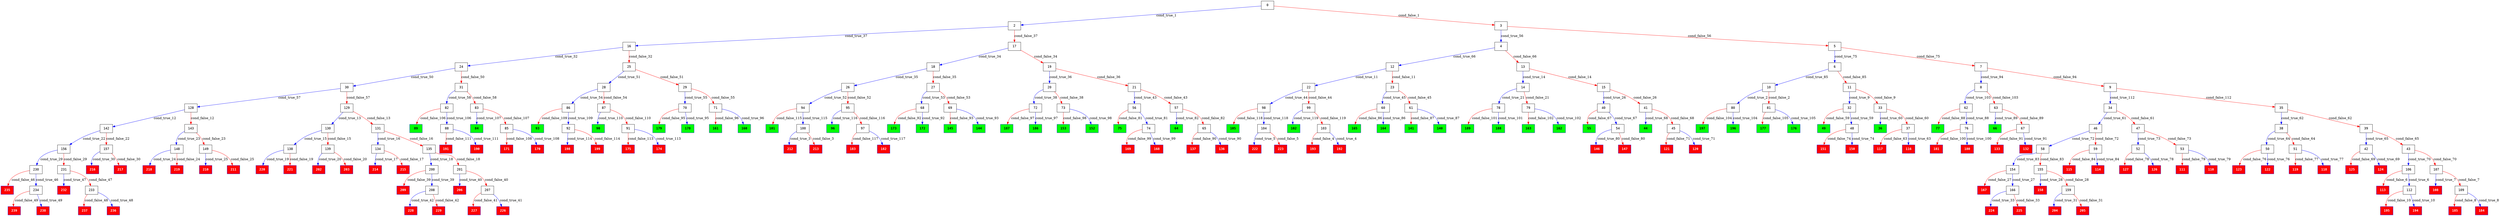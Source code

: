 digraph ExecutionTree {
	node [color=black fontname=Courier height=.5 shape=record]
	96 [color=blue, fillcolor=green, style=filled, fontcolor=black, fontname="Courier-Bold"]
	93 [color=blue, fillcolor=green, style=filled, fontcolor=black, fontname="Courier-Bold"]
	90 [color=blue, fillcolor=green, style=filled, fontcolor=black, fontname="Courier-Bold"]
	89 [color=blue, fillcolor=green, style=filled, fontcolor=black, fontname="Courier-Bold"]
	84 [color=blue, fillcolor=green, style=filled, fontcolor=black, fontname="Courier-Bold"]
	77 [color=blue, fillcolor=green, style=filled, fontcolor=black, fontname="Courier-Bold"]
	75 [color=blue, fillcolor=green, style=filled, fontcolor=black, fontname="Courier-Bold"]
	66 [color=blue, fillcolor=green, style=filled, fontcolor=black, fontname="Courier-Bold"]
	64 [color=blue, fillcolor=green, style=filled, fontcolor=black, fontname="Courier-Bold"]
	55 [color=blue, fillcolor=green, style=filled, fontcolor=black, fontname="Courier-Bold"]
	49 [color=blue, fillcolor=green, style=filled, fontcolor=black, fontname="Courier-Bold"]
	44 [color=blue, fillcolor=green, style=filled, fontcolor=black, fontname="Courier-Bold"]
	36 [color=blue, fillcolor=green, style=filled, fontcolor=black, fontname="Courier-Bold"]
	197 [color=blue, fillcolor=green, style=filled, fontcolor=black, fontname="Courier-Bold"]
	196 [color=blue, fillcolor=green, style=filled, fontcolor=black, fontname="Courier-Bold"]
	189 [color=blue, fillcolor=green, style=filled, fontcolor=black, fontname="Courier-Bold"]
	188 [color=blue, fillcolor=green, style=filled, fontcolor=black, fontname="Courier-Bold"]
	187 [color=blue, fillcolor=green, style=filled, fontcolor=black, fontname="Courier-Bold"]
	186 [color=blue, fillcolor=green, style=filled, fontcolor=black, fontname="Courier-Bold"]
	179 [color=blue, fillcolor=green, style=filled, fontcolor=black, fontname="Courier-Bold"]
	178 [color=blue, fillcolor=green, style=filled, fontcolor=black, fontname="Courier-Bold"]
	177 [color=blue, fillcolor=green, style=filled, fontcolor=black, fontname="Courier-Bold"]
	176 [color=blue, fillcolor=green, style=filled, fontcolor=black, fontname="Courier-Bold"]
	173 [color=blue, fillcolor=green, style=filled, fontcolor=black, fontname="Courier-Bold"]
	172 [color=blue, fillcolor=green, style=filled, fontcolor=black, fontname="Courier-Bold"]
	165 [color=blue, fillcolor=green, style=filled, fontcolor=black, fontname="Courier-Bold"]
	164 [color=blue, fillcolor=green, style=filled, fontcolor=black, fontname="Courier-Bold"]
	163 [color=blue, fillcolor=green, style=filled, fontcolor=black, fontname="Courier-Bold"]
	162 [color=blue, fillcolor=green, style=filled, fontcolor=black, fontname="Courier-Bold"]
	161 [color=blue, fillcolor=green, style=filled, fontcolor=black, fontname="Courier-Bold"]
	160 [color=blue, fillcolor=green, style=filled, fontcolor=black, fontname="Courier-Bold"]
	153 [color=blue, fillcolor=green, style=filled, fontcolor=black, fontname="Courier-Bold"]
	152 [color=blue, fillcolor=green, style=filled, fontcolor=black, fontname="Courier-Bold"]
	145 [color=blue, fillcolor=green, style=filled, fontcolor=black, fontname="Courier-Bold"]
	144 [color=blue, fillcolor=green, style=filled, fontcolor=black, fontname="Courier-Bold"]
	141 [color=blue, fillcolor=green, style=filled, fontcolor=black, fontname="Courier-Bold"]
	140 [color=blue, fillcolor=green, style=filled, fontcolor=black, fontname="Courier-Bold"]
	105 [color=blue, fillcolor=green, style=filled, fontcolor=black, fontname="Courier-Bold"]
	102 [color=blue, fillcolor=green, style=filled, fontcolor=black, fontname="Courier-Bold"]
	101 [color=blue, fillcolor=green, style=filled, fontcolor=black, fontname="Courier-Bold"]
	195 [color=blue, fillcolor=red, style=filled, fontcolor=white, fontname="Courier-Bold"]
	193 [color=blue, fillcolor=red, style=filled, fontcolor=white, fontname="Courier-Bold"]
	191 [color=blue, fillcolor=red, style=filled, fontcolor=white, fontname="Courier-Bold"]
	185 [color=blue, fillcolor=red, style=filled, fontcolor=white, fontname="Courier-Bold"]
	183 [color=blue, fillcolor=red, style=filled, fontcolor=white, fontname="Courier-Bold"]
	181 [color=blue, fillcolor=red, style=filled, fontcolor=white, fontname="Courier-Bold"]
	212 [color=blue, fillcolor=red, style=filled, fontcolor=white, fontname="Courier-Bold"]
	175 [color=blue, fillcolor=red, style=filled, fontcolor=white, fontname="Courier-Bold"]
	171 [color=blue, fillcolor=red, style=filled, fontcolor=white, fontname="Courier-Bold"]
	169 [color=blue, fillcolor=red, style=filled, fontcolor=white, fontname="Courier-Bold"]
	167 [color=blue, fillcolor=red, style=filled, fontcolor=white, fontname="Courier-Bold"]
	204 [color=blue, fillcolor=red, style=filled, fontcolor=white, fontname="Courier-Bold"]
	146 [color=blue, fillcolor=red, style=filled, fontcolor=white, fontname="Courier-Bold"]
	216 [color=blue, fillcolor=red, style=filled, fontcolor=white, fontname="Courier-Bold"]
	158 [color=blue, fillcolor=red, style=filled, fontcolor=white, fontname="Courier-Bold"]
	151 [color=blue, fillcolor=red, style=filled, fontcolor=white, fontname="Courier-Bold"]
	210 [color=blue, fillcolor=red, style=filled, fontcolor=white, fontname="Courier-Bold"]
	147 [color=blue, fillcolor=red, style=filled, fontcolor=white, fontname="Courier-Bold"]
	218 [color=blue, fillcolor=red, style=filled, fontcolor=white, fontname="Courier-Bold"]
	202 [color=blue, fillcolor=red, style=filled, fontcolor=white, fontname="Courier-Bold"]
	137 [color=blue, fillcolor=red, style=filled, fontcolor=white, fontname="Courier-Bold"]
	228 [color=blue, fillcolor=red, style=filled, fontcolor=white, fontname="Courier-Bold"]
	133 [color=blue, fillcolor=red, style=filled, fontcolor=white, fontname="Courier-Bold"]
	214 [color=blue, fillcolor=red, style=filled, fontcolor=white, fontname="Courier-Bold"]
	220 [color=blue, fillcolor=red, style=filled, fontcolor=white, fontname="Courier-Bold"]
	127 [color=blue, fillcolor=red, style=filled, fontcolor=white, fontname="Courier-Bold"]
	125 [color=blue, fillcolor=red, style=filled, fontcolor=white, fontname="Courier-Bold"]
	123 [color=blue, fillcolor=red, style=filled, fontcolor=white, fontname="Courier-Bold"]
	121 [color=blue, fillcolor=red, style=filled, fontcolor=white, fontname="Courier-Bold"]
	119 [color=blue, fillcolor=red, style=filled, fontcolor=white, fontname="Courier-Bold"]
	150 [color=blue, fillcolor=red, style=filled, fontcolor=white, fontname="Courier-Bold"]
	117 [color=blue, fillcolor=red, style=filled, fontcolor=white, fontname="Courier-Bold"]
	115 [color=blue, fillcolor=red, style=filled, fontcolor=white, fontname="Courier-Bold"]
	113 [color=blue, fillcolor=red, style=filled, fontcolor=white, fontname="Courier-Bold"]
	111 [color=blue, fillcolor=red, style=filled, fontcolor=white, fontname="Courier-Bold"]
	184 [color=blue, fillcolor=red, style=filled, fontcolor=white, fontname="Courier-Bold"]
	108 [color=blue, fillcolor=red, style=filled, fontcolor=white, fontname="Courier-Bold"]
	192 [color=blue, fillcolor=red, style=filled, fontcolor=white, fontname="Courier-Bold"]
	224 [color=blue, fillcolor=red, style=filled, fontcolor=white, fontname="Courier-Bold"]
	182 [color=blue, fillcolor=red, style=filled, fontcolor=white, fontname="Courier-Bold"]
	174 [color=blue, fillcolor=red, style=filled, fontcolor=white, fontname="Courier-Bold"]
	170 [color=blue, fillcolor=red, style=filled, fontcolor=white, fontname="Courier-Bold"]
	180 [color=blue, fillcolor=red, style=filled, fontcolor=white, fontname="Courier-Bold"]
	132 [color=blue, fillcolor=red, style=filled, fontcolor=white, fontname="Courier-Bold"]
	136 [color=blue, fillcolor=red, style=filled, fontcolor=white, fontname="Courier-Bold"]
	114 [color=blue, fillcolor=red, style=filled, fontcolor=white, fontname="Courier-Bold"]
	110 [color=blue, fillcolor=red, style=filled, fontcolor=white, fontname="Courier-Bold"]
	118 [color=blue, fillcolor=red, style=filled, fontcolor=white, fontname="Courier-Bold"]
	126 [color=blue, fillcolor=red, style=filled, fontcolor=white, fontname="Courier-Bold"]
	120 [color=blue, fillcolor=red, style=filled, fontcolor=white, fontname="Courier-Bold"]
	194 [color=blue, fillcolor=red, style=filled, fontcolor=white, fontname="Courier-Bold"]
	124 [color=blue, fillcolor=red, style=filled, fontcolor=white, fontname="Courier-Bold"]
	222 [color=blue, fillcolor=red, style=filled, fontcolor=white, fontname="Courier-Bold"]
	116 [color=blue, fillcolor=red, style=filled, fontcolor=white, fontname="Courier-Bold"]
	122 [color=blue, fillcolor=red, style=filled, fontcolor=white, fontname="Courier-Bold"]
	190 [color=blue, fillcolor=red, style=filled, fontcolor=white, fontname="Courier-Bold"]
	198 [color=blue, fillcolor=red, style=filled, fontcolor=white, fontname="Courier-Bold"]
	239 [color=blue, fillcolor=red, style=filled, fontcolor=white, fontname="Courier-Bold"]
	237 [color=blue, fillcolor=red, style=filled, fontcolor=white, fontname="Courier-Bold"]
	235 [color=blue, fillcolor=red, style=filled, fontcolor=white, fontname="Courier-Bold"]
	236 [color=blue, fillcolor=red, style=filled, fontcolor=white, fontname="Courier-Bold"]
	232 [color=blue, fillcolor=red, style=filled, fontcolor=white, fontname="Courier-Bold"]
	229 [color=blue, fillcolor=red, style=filled, fontcolor=white, fontname="Courier-Bold"]
	227 [color=blue, fillcolor=red, style=filled, fontcolor=white, fontname="Courier-Bold"]
	225 [color=blue, fillcolor=red, style=filled, fontcolor=white, fontname="Courier-Bold"]
	223 [color=blue, fillcolor=red, style=filled, fontcolor=white, fontname="Courier-Bold"]
	221 [color=blue, fillcolor=red, style=filled, fontcolor=white, fontname="Courier-Bold"]
	219 [color=blue, fillcolor=red, style=filled, fontcolor=white, fontname="Courier-Bold"]
	168 [color=blue, fillcolor=red, style=filled, fontcolor=white, fontname="Courier-Bold"]
	217 [color=blue, fillcolor=red, style=filled, fontcolor=white, fontname="Courier-Bold"]
	215 [color=blue, fillcolor=red, style=filled, fontcolor=white, fontname="Courier-Bold"]
	213 [color=blue, fillcolor=red, style=filled, fontcolor=white, fontname="Courier-Bold"]
	211 [color=blue, fillcolor=red, style=filled, fontcolor=white, fontname="Courier-Bold"]
	209 [color=blue, fillcolor=red, style=filled, fontcolor=white, fontname="Courier-Bold"]
	226 [color=blue, fillcolor=red, style=filled, fontcolor=white, fontname="Courier-Bold"]
	205 [color=blue, fillcolor=red, style=filled, fontcolor=white, fontname="Courier-Bold"]
	203 [color=blue, fillcolor=red, style=filled, fontcolor=white, fontname="Courier-Bold"]
	206 [color=blue, fillcolor=red, style=filled, fontcolor=white, fontname="Courier-Bold"]
	199 [color=blue, fillcolor=red, style=filled, fontcolor=white, fontname="Courier-Bold"]
	238 [color=blue, fillcolor=red, style=filled, fontcolor=white, fontname="Courier-Bold"]
	0 -> 2 [label=cond_true_1 color=blue]
	0 -> 3 [label=cond_false_1 color=red]
	2 -> 16 [label=cond_true_37 color=blue]
	2 -> 17 [label=cond_false_37 color=red]
	3 -> 4 [label=cond_true_56 color=blue]
	3 -> 5 [label=cond_false_56 color=red]
	10 -> 80 [label=cond_true_2 color=blue]
	10 -> 81 [label=cond_false_2 color=red]
	80 -> 196 [label=cond_true_104 color=blue]
	80 -> 197 [label=cond_false_104 color=red]
	81 -> 176 [label=cond_true_105 color=blue]
	81 -> 177 [label=cond_false_105 color=red]
	100 -> 212 [label=cond_true_3 color=blue]
	100 -> 213 [label=cond_false_3 color=red]
	103 -> 192 [label=cond_true_4 color=blue]
	103 -> 193 [label=cond_false_4 color=red]
	104 -> 222 [label=cond_true_5 color=blue]
	104 -> 223 [label=cond_false_5 color=red]
	106 -> 112 [label=cond_true_6 color=blue]
	106 -> 113 [label=cond_false_6 color=red]
	112 -> 194 [label=cond_true_10 color=blue]
	112 -> 195 [label=cond_false_10 color=red]
	107 -> 108 [label=cond_true_7 color=blue]
	107 -> 109 [label=cond_false_7 color=red]
	109 -> 184 [label=cond_true_8 color=blue]
	109 -> 185 [label=cond_false_8 color=red]
	11 -> 32 [label=cond_true_9 color=blue]
	11 -> 33 [label=cond_false_9 color=red]
	32 -> 48 [label=cond_true_59 color=blue]
	32 -> 49 [label=cond_false_59 color=red]
	33 -> 36 [label=cond_true_60 color=blue]
	33 -> 37 [label=cond_false_60 color=red]
	12 -> 22 [label=cond_true_11 color=blue]
	12 -> 23 [label=cond_false_11 color=red]
	22 -> 98 [label=cond_true_44 color=blue]
	22 -> 99 [label=cond_false_44 color=red]
	23 -> 60 [label=cond_true_45 color=blue]
	23 -> 61 [label=cond_false_45 color=red]
	128 -> 142 [label=cond_true_12 color=blue]
	128 -> 143 [label=cond_false_12 color=red]
	142 -> 156 [label=cond_true_22 color=blue]
	142 -> 157 [label=cond_false_22 color=red]
	143 -> 148 [label=cond_true_23 color=blue]
	143 -> 149 [label=cond_false_23 color=red]
	129 -> 130 [label=cond_true_13 color=blue]
	129 -> 131 [label=cond_false_13 color=red]
	130 -> 138 [label=cond_true_15 color=blue]
	130 -> 139 [label=cond_false_15 color=red]
	131 -> 134 [label=cond_true_16 color=blue]
	131 -> 135 [label=cond_false_16 color=red]
	13 -> 14 [label=cond_true_14 color=blue]
	13 -> 15 [label=cond_false_14 color=red]
	14 -> 78 [label=cond_true_21 color=blue]
	14 -> 79 [label=cond_false_21 color=red]
	15 -> 40 [label=cond_true_26 color=blue]
	15 -> 41 [label=cond_false_26 color=red]
	138 -> 220 [label=cond_true_19 color=blue]
	138 -> 221 [label=cond_false_19 color=red]
	139 -> 202 [label=cond_true_20 color=blue]
	139 -> 203 [label=cond_false_20 color=red]
	134 -> 214 [label=cond_true_17 color=blue]
	134 -> 215 [label=cond_false_17 color=red]
	135 -> 200 [label=cond_true_18 color=blue]
	135 -> 201 [label=cond_false_18 color=red]
	200 -> 208 [label=cond_true_39 color=blue]
	200 -> 209 [label=cond_false_39 color=red]
	201 -> 206 [label=cond_true_40 color=blue]
	201 -> 207 [label=cond_false_40 color=red]
	78 -> 188 [label=cond_true_101 color=blue]
	78 -> 189 [label=cond_false_101 color=red]
	79 -> 162 [label=cond_true_102 color=blue]
	79 -> 163 [label=cond_false_102 color=red]
	156 -> 230 [label=cond_true_29 color=blue]
	156 -> 231 [label=cond_false_29 color=red]
	157 -> 216 [label=cond_true_30 color=blue]
	157 -> 217 [label=cond_false_30 color=red]
	148 -> 218 [label=cond_true_24 color=blue]
	148 -> 219 [label=cond_false_24 color=red]
	149 -> 210 [label=cond_true_25 color=blue]
	149 -> 211 [label=cond_false_25 color=red]
	40 -> 54 [label=cond_true_67 color=blue]
	40 -> 55 [label=cond_false_67 color=red]
	41 -> 44 [label=cond_true_68 color=blue]
	41 -> 45 [label=cond_false_68 color=red]
	154 -> 166 [label=cond_true_27 color=blue]
	154 -> 167 [label=cond_false_27 color=red]
	166 -> 224 [label=cond_true_33 color=blue]
	166 -> 225 [label=cond_false_33 color=red]
	155 -> 158 [label=cond_true_28 color=blue]
	155 -> 159 [label=cond_false_28 color=red]
	159 -> 204 [label=cond_true_31 color=blue]
	159 -> 205 [label=cond_false_31 color=red]
	230 -> 234 [label=cond_true_46 color=blue]
	230 -> 235 [label=cond_false_46 color=red]
	231 -> 232 [label=cond_true_47 color=blue]
	231 -> 233 [label=cond_false_47 color=red]
	16 -> 24 [label=cond_true_32 color=blue]
	16 -> 25 [label=cond_false_32 color=red]
	24 -> 30 [label=cond_true_50 color=blue]
	24 -> 31 [label=cond_false_50 color=red]
	25 -> 28 [label=cond_true_51 color=blue]
	25 -> 29 [label=cond_false_51 color=red]
	17 -> 18 [label=cond_true_34 color=blue]
	17 -> 19 [label=cond_false_34 color=red]
	18 -> 26 [label=cond_true_35 color=blue]
	18 -> 27 [label=cond_false_35 color=red]
	19 -> 20 [label=cond_true_36 color=blue]
	19 -> 21 [label=cond_false_36 color=red]
	26 -> 94 [label=cond_true_52 color=blue]
	26 -> 95 [label=cond_false_52 color=red]
	27 -> 68 [label=cond_true_53 color=blue]
	27 -> 69 [label=cond_false_53 color=red]
	20 -> 72 [label=cond_true_38 color=blue]
	20 -> 73 [label=cond_false_38 color=red]
	21 -> 56 [label=cond_true_43 color=blue]
	21 -> 57 [label=cond_false_43 color=red]
	72 -> 186 [label=cond_true_97 color=blue]
	72 -> 187 [label=cond_false_97 color=red]
	73 -> 152 [label=cond_true_98 color=blue]
	73 -> 153 [label=cond_false_98 color=red]
	208 -> 228 [label=cond_true_42 color=blue]
	208 -> 229 [label=cond_false_42 color=red]
	207 -> 226 [label=cond_true_41 color=blue]
	207 -> 227 [label=cond_false_41 color=red]
	56 -> 74 [label=cond_true_81 color=blue]
	56 -> 75 [label=cond_false_81 color=red]
	57 -> 64 [label=cond_true_82 color=blue]
	57 -> 65 [label=cond_false_82 color=red]
	98 -> 104 [label=cond_true_118 color=blue]
	98 -> 105 [label=cond_false_118 color=red]
	99 -> 102 [label=cond_true_119 color=blue]
	99 -> 103 [label=cond_false_119 color=red]
	60 -> 164 [label=cond_true_86 color=blue]
	60 -> 165 [label=cond_false_86 color=red]
	61 -> 140 [label=cond_true_87 color=blue]
	61 -> 141 [label=cond_false_87 color=red]
	234 -> 238 [label=cond_true_49 color=blue]
	234 -> 239 [label=cond_false_49 color=red]
	233 -> 236 [label=cond_true_48 color=blue]
	233 -> 237 [label=cond_false_48 color=red]
	30 -> 128 [label=cond_true_57 color=blue]
	30 -> 129 [label=cond_false_57 color=red]
	31 -> 82 [label=cond_true_58 color=blue]
	31 -> 83 [label=cond_false_58 color=red]
	28 -> 86 [label=cond_true_54 color=blue]
	28 -> 87 [label=cond_false_54 color=red]
	29 -> 70 [label=cond_true_55 color=blue]
	29 -> 71 [label=cond_false_55 color=red]
	94 -> 100 [label=cond_true_115 color=blue]
	94 -> 101 [label=cond_false_115 color=red]
	95 -> 96 [label=cond_true_116 color=blue]
	95 -> 97 [label=cond_false_116 color=red]
	68 -> 172 [label=cond_true_92 color=blue]
	68 -> 173 [label=cond_false_92 color=red]
	69 -> 144 [label=cond_true_93 color=blue]
	69 -> 145 [label=cond_false_93 color=red]
	86 -> 92 [label=cond_true_109 color=blue]
	86 -> 93 [label=cond_false_109 color=red]
	87 -> 90 [label=cond_true_110 color=blue]
	87 -> 91 [label=cond_false_110 color=red]
	70 -> 178 [label=cond_true_95 color=blue]
	70 -> 179 [label=cond_false_95 color=red]
	71 -> 160 [label=cond_true_96 color=blue]
	71 -> 161 [label=cond_false_96 color=red]
	4 -> 12 [label=cond_true_66 color=blue]
	4 -> 13 [label=cond_false_66 color=red]
	5 -> 6 [label=cond_true_75 color=blue]
	5 -> 7 [label=cond_false_75 color=red]
	82 -> 88 [label=cond_true_106 color=blue]
	82 -> 89 [label=cond_false_106 color=red]
	83 -> 84 [label=cond_true_107 color=blue]
	83 -> 85 [label=cond_false_107 color=red]
	48 -> 150 [label=cond_true_74 color=blue]
	48 -> 151 [label=cond_false_74 color=red]
	37 -> 116 [label=cond_true_63 color=blue]
	37 -> 117 [label=cond_false_63 color=red]
	34 -> 46 [label=cond_true_61 color=blue]
	34 -> 47 [label=cond_false_61 color=red]
	46 -> 58 [label=cond_true_72 color=blue]
	46 -> 59 [label=cond_false_72 color=red]
	47 -> 52 [label=cond_true_73 color=blue]
	47 -> 53 [label=cond_false_73 color=red]
	35 -> 38 [label=cond_true_62 color=blue]
	35 -> 39 [label=cond_false_62 color=red]
	38 -> 50 [label=cond_true_64 color=blue]
	38 -> 51 [label=cond_false_64 color=red]
	39 -> 42 [label=cond_true_65 color=blue]
	39 -> 43 [label=cond_false_65 color=red]
	50 -> 122 [label=cond_true_76 color=blue]
	50 -> 123 [label=cond_false_76 color=red]
	51 -> 118 [label=cond_true_77 color=blue]
	51 -> 119 [label=cond_false_77 color=red]
	42 -> 124 [label=cond_true_69 color=blue]
	42 -> 125 [label=cond_false_69 color=red]
	43 -> 106 [label=cond_true_70 color=blue]
	43 -> 107 [label=cond_false_70 color=red]
	54 -> 146 [label=cond_true_80 color=blue]
	54 -> 147 [label=cond_false_80 color=red]
	45 -> 120 [label=cond_true_71 color=blue]
	45 -> 121 [label=cond_false_71 color=red]
	58 -> 154 [label=cond_true_83 color=blue]
	58 -> 155 [label=cond_false_83 color=red]
	59 -> 114 [label=cond_true_84 color=blue]
	59 -> 115 [label=cond_false_84 color=red]
	52 -> 126 [label=cond_true_78 color=blue]
	52 -> 127 [label=cond_false_78 color=red]
	53 -> 110 [label=cond_true_79 color=blue]
	53 -> 111 [label=cond_false_79 color=red]
	6 -> 10 [label=cond_true_85 color=blue]
	6 -> 11 [label=cond_false_85 color=red]
	7 -> 8 [label=cond_true_94 color=blue]
	7 -> 9 [label=cond_false_94 color=red]
	74 -> 168 [label=cond_true_99 color=blue]
	74 -> 169 [label=cond_false_99 color=red]
	65 -> 136 [label=cond_true_90 color=blue]
	65 -> 137 [label=cond_false_90 color=red]
	62 -> 76 [label=cond_true_88 color=blue]
	62 -> 77 [label=cond_false_88 color=red]
	76 -> 180 [label=cond_true_100 color=blue]
	76 -> 181 [label=cond_false_100 color=red]
	63 -> 66 [label=cond_true_89 color=blue]
	63 -> 67 [label=cond_false_89 color=red]
	67 -> 132 [label=cond_true_91 color=blue]
	67 -> 133 [label=cond_false_91 color=red]
	8 -> 62 [label=cond_true_103 color=blue]
	8 -> 63 [label=cond_false_103 color=red]
	9 -> 34 [label=cond_true_112 color=blue]
	9 -> 35 [label=cond_false_112 color=red]
	88 -> 190 [label=cond_true_111 color=blue]
	88 -> 191 [label=cond_false_111 color=red]
	85 -> 170 [label=cond_true_108 color=blue]
	85 -> 171 [label=cond_false_108 color=red]
	92 -> 198 [label=cond_true_114 color=blue]
	92 -> 199 [label=cond_false_114 color=red]
	91 -> 174 [label=cond_true_113 color=blue]
	91 -> 175 [label=cond_false_113 color=red]
	97 -> 182 [label=cond_true_117 color=blue]
	97 -> 183 [label=cond_false_117 color=red]
}
